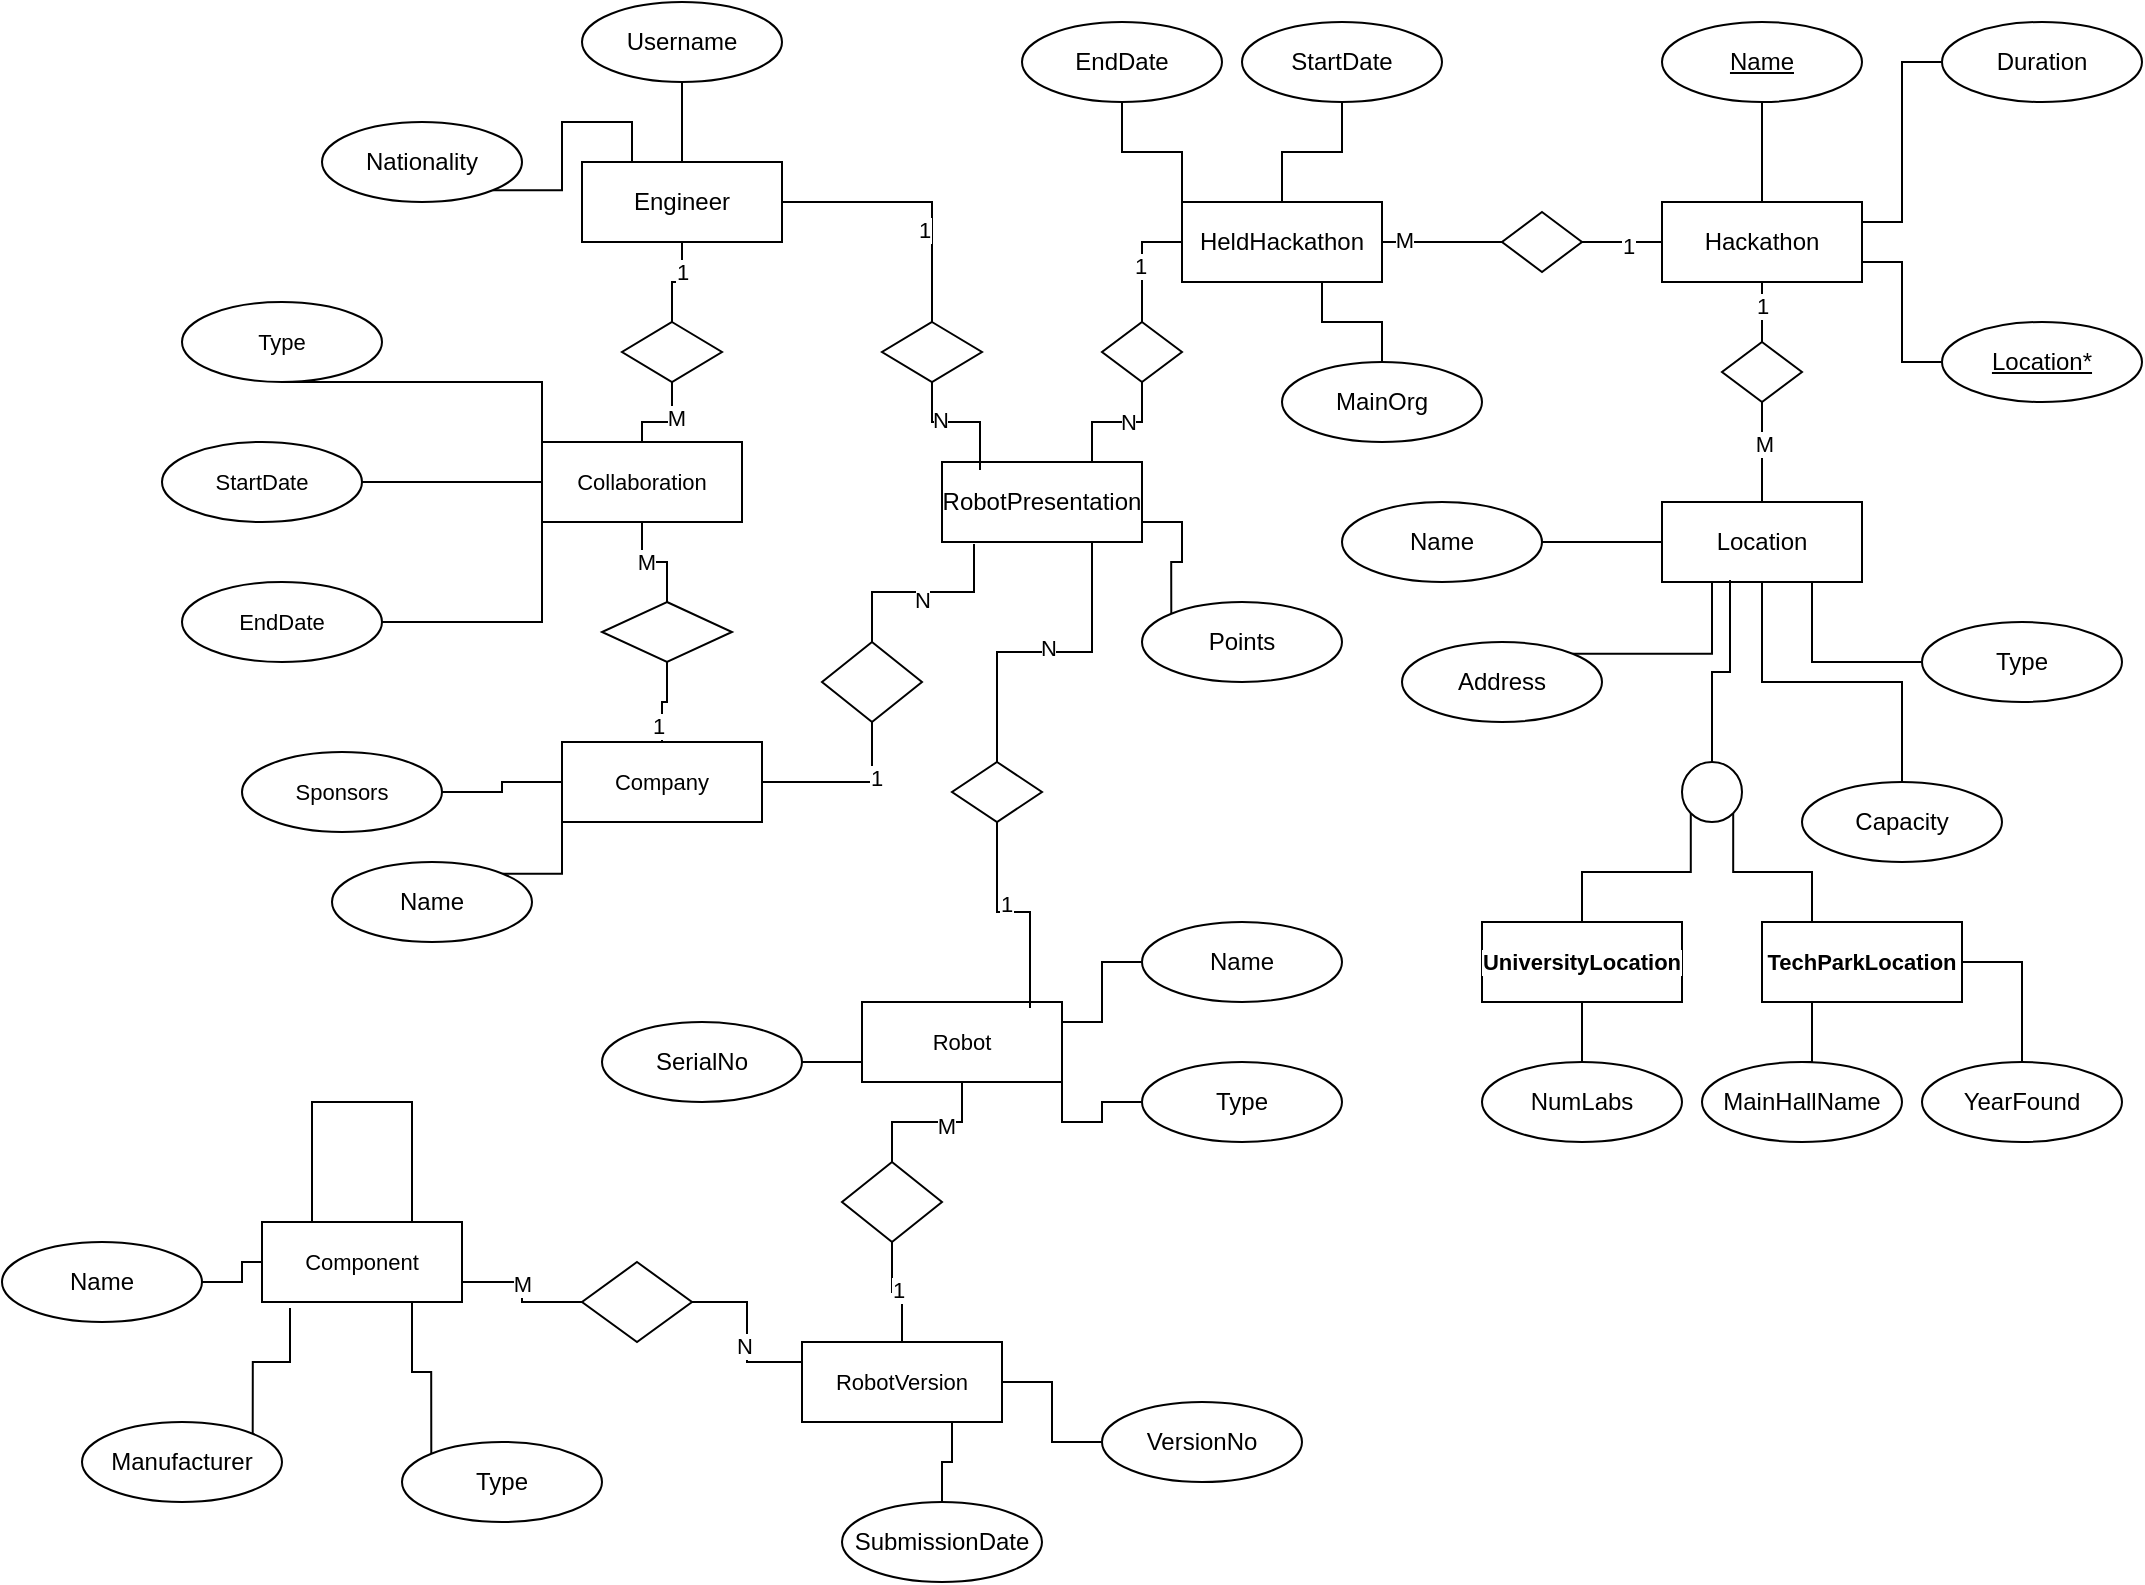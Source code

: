 <mxfile version="28.2.8">
  <diagram name="Page-1" id="2KPIYDntzleWEmQrs96q">
    <mxGraphModel dx="1390" dy="290" grid="1" gridSize="10" guides="1" tooltips="1" connect="1" arrows="1" fold="1" page="1" pageScale="1" pageWidth="827" pageHeight="1169" math="0" shadow="0">
      <root>
        <mxCell id="0" />
        <mxCell id="1" parent="0" />
        <mxCell id="EYo5hlnrkkz8JyaRNVUc-1" value="Hackathon" style="whiteSpace=wrap;html=1;align=center;" vertex="1" parent="1">
          <mxGeometry x="360" y="400" width="100" height="40" as="geometry" />
        </mxCell>
        <mxCell id="EYo5hlnrkkz8JyaRNVUc-2" value="&lt;u&gt;Name&lt;/u&gt;" style="ellipse;whiteSpace=wrap;html=1;align=center;" vertex="1" parent="1">
          <mxGeometry x="360" y="310" width="100" height="40" as="geometry" />
        </mxCell>
        <mxCell id="EYo5hlnrkkz8JyaRNVUc-3" style="edgeStyle=orthogonalEdgeStyle;rounded=0;orthogonalLoop=1;jettySize=auto;html=1;entryX=0.5;entryY=0;entryDx=0;entryDy=0;endArrow=none;endFill=0;" edge="1" parent="1" source="EYo5hlnrkkz8JyaRNVUc-2" target="EYo5hlnrkkz8JyaRNVUc-1">
          <mxGeometry relative="1" as="geometry" />
        </mxCell>
        <mxCell id="EYo5hlnrkkz8JyaRNVUc-5" style="edgeStyle=orthogonalEdgeStyle;rounded=0;orthogonalLoop=1;jettySize=auto;html=1;entryX=1;entryY=0.25;entryDx=0;entryDy=0;endArrow=none;endFill=0;" edge="1" parent="1" source="EYo5hlnrkkz8JyaRNVUc-4" target="EYo5hlnrkkz8JyaRNVUc-1">
          <mxGeometry relative="1" as="geometry" />
        </mxCell>
        <mxCell id="EYo5hlnrkkz8JyaRNVUc-4" value="Duration" style="ellipse;whiteSpace=wrap;html=1;align=center;" vertex="1" parent="1">
          <mxGeometry x="500" y="310" width="100" height="40" as="geometry" />
        </mxCell>
        <mxCell id="EYo5hlnrkkz8JyaRNVUc-7" style="edgeStyle=orthogonalEdgeStyle;rounded=0;orthogonalLoop=1;jettySize=auto;html=1;entryX=1;entryY=0.75;entryDx=0;entryDy=0;endArrow=none;endFill=0;" edge="1" parent="1" source="EYo5hlnrkkz8JyaRNVUc-6" target="EYo5hlnrkkz8JyaRNVUc-1">
          <mxGeometry relative="1" as="geometry" />
        </mxCell>
        <mxCell id="EYo5hlnrkkz8JyaRNVUc-6" value="&lt;u&gt;Location*&lt;/u&gt;" style="ellipse;whiteSpace=wrap;html=1;align=center;" vertex="1" parent="1">
          <mxGeometry x="500" y="460" width="100" height="40" as="geometry" />
        </mxCell>
        <mxCell id="EYo5hlnrkkz8JyaRNVUc-8" value="Location" style="whiteSpace=wrap;html=1;align=center;" vertex="1" parent="1">
          <mxGeometry x="360" y="550" width="100" height="40" as="geometry" />
        </mxCell>
        <mxCell id="EYo5hlnrkkz8JyaRNVUc-10" style="edgeStyle=orthogonalEdgeStyle;rounded=0;orthogonalLoop=1;jettySize=auto;html=1;exitX=1;exitY=0.5;exitDx=0;exitDy=0;entryX=0;entryY=0.5;entryDx=0;entryDy=0;endArrow=none;endFill=0;" edge="1" parent="1" source="EYo5hlnrkkz8JyaRNVUc-9" target="EYo5hlnrkkz8JyaRNVUc-8">
          <mxGeometry relative="1" as="geometry" />
        </mxCell>
        <mxCell id="EYo5hlnrkkz8JyaRNVUc-9" value="Name" style="ellipse;whiteSpace=wrap;html=1;align=center;" vertex="1" parent="1">
          <mxGeometry x="200" y="550" width="100" height="40" as="geometry" />
        </mxCell>
        <mxCell id="EYo5hlnrkkz8JyaRNVUc-12" style="edgeStyle=orthogonalEdgeStyle;shape=connector;rounded=0;orthogonalLoop=1;jettySize=auto;html=1;exitX=1;exitY=0;exitDx=0;exitDy=0;entryX=0.25;entryY=1;entryDx=0;entryDy=0;strokeColor=default;align=center;verticalAlign=middle;fontFamily=Helvetica;fontSize=11;fontColor=default;labelBackgroundColor=default;endArrow=none;endFill=0;" edge="1" parent="1" source="EYo5hlnrkkz8JyaRNVUc-11" target="EYo5hlnrkkz8JyaRNVUc-8">
          <mxGeometry relative="1" as="geometry" />
        </mxCell>
        <mxCell id="EYo5hlnrkkz8JyaRNVUc-11" value="Address" style="ellipse;whiteSpace=wrap;html=1;align=center;" vertex="1" parent="1">
          <mxGeometry x="230" y="620" width="100" height="40" as="geometry" />
        </mxCell>
        <mxCell id="EYo5hlnrkkz8JyaRNVUc-14" style="edgeStyle=orthogonalEdgeStyle;shape=connector;rounded=0;orthogonalLoop=1;jettySize=auto;html=1;entryX=0.5;entryY=1;entryDx=0;entryDy=0;strokeColor=default;align=center;verticalAlign=middle;fontFamily=Helvetica;fontSize=11;fontColor=default;labelBackgroundColor=default;endArrow=none;endFill=0;" edge="1" parent="1" source="EYo5hlnrkkz8JyaRNVUc-13" target="EYo5hlnrkkz8JyaRNVUc-8">
          <mxGeometry relative="1" as="geometry" />
        </mxCell>
        <mxCell id="EYo5hlnrkkz8JyaRNVUc-13" value="Capacity" style="ellipse;whiteSpace=wrap;html=1;align=center;" vertex="1" parent="1">
          <mxGeometry x="430" y="690" width="100" height="40" as="geometry" />
        </mxCell>
        <mxCell id="EYo5hlnrkkz8JyaRNVUc-16" style="edgeStyle=orthogonalEdgeStyle;shape=connector;rounded=0;orthogonalLoop=1;jettySize=auto;html=1;entryX=0.75;entryY=1;entryDx=0;entryDy=0;strokeColor=default;align=center;verticalAlign=middle;fontFamily=Helvetica;fontSize=11;fontColor=default;labelBackgroundColor=default;endArrow=none;endFill=0;" edge="1" parent="1" source="EYo5hlnrkkz8JyaRNVUc-15" target="EYo5hlnrkkz8JyaRNVUc-8">
          <mxGeometry relative="1" as="geometry" />
        </mxCell>
        <mxCell id="EYo5hlnrkkz8JyaRNVUc-15" value="Type" style="ellipse;whiteSpace=wrap;html=1;align=center;" vertex="1" parent="1">
          <mxGeometry x="490" y="610" width="100" height="40" as="geometry" />
        </mxCell>
        <mxCell id="EYo5hlnrkkz8JyaRNVUc-18" value="" style="ellipse;whiteSpace=wrap;html=1;aspect=fixed;fontFamily=Helvetica;fontSize=11;fontColor=default;labelBackgroundColor=default;" vertex="1" parent="1">
          <mxGeometry x="370" y="680" width="30" height="30" as="geometry" />
        </mxCell>
        <mxCell id="EYo5hlnrkkz8JyaRNVUc-19" style="edgeStyle=orthogonalEdgeStyle;shape=connector;rounded=0;orthogonalLoop=1;jettySize=auto;html=1;strokeColor=default;align=center;verticalAlign=middle;fontFamily=Helvetica;fontSize=11;fontColor=default;labelBackgroundColor=default;endArrow=none;endFill=0;entryX=0.34;entryY=0.975;entryDx=0;entryDy=0;entryPerimeter=0;" edge="1" parent="1" source="EYo5hlnrkkz8JyaRNVUc-18" target="EYo5hlnrkkz8JyaRNVUc-8">
          <mxGeometry relative="1" as="geometry" />
        </mxCell>
        <mxCell id="EYo5hlnrkkz8JyaRNVUc-21" style="edgeStyle=orthogonalEdgeStyle;shape=connector;rounded=0;orthogonalLoop=1;jettySize=auto;html=1;entryX=0;entryY=1;entryDx=0;entryDy=0;strokeColor=default;align=center;verticalAlign=middle;fontFamily=Helvetica;fontSize=11;fontColor=default;labelBackgroundColor=default;endArrow=none;endFill=0;" edge="1" parent="1" source="EYo5hlnrkkz8JyaRNVUc-20" target="EYo5hlnrkkz8JyaRNVUc-18">
          <mxGeometry relative="1" as="geometry" />
        </mxCell>
        <mxCell id="EYo5hlnrkkz8JyaRNVUc-20" value="&lt;strong data-end=&quot;654&quot; data-start=&quot;632&quot;&gt;UniversityLocation&lt;/strong&gt;" style="whiteSpace=wrap;html=1;align=center;fontFamily=Helvetica;fontSize=11;fontColor=default;labelBackgroundColor=default;" vertex="1" parent="1">
          <mxGeometry x="270" y="760" width="100" height="40" as="geometry" />
        </mxCell>
        <mxCell id="EYo5hlnrkkz8JyaRNVUc-23" style="edgeStyle=orthogonalEdgeStyle;shape=connector;rounded=0;orthogonalLoop=1;jettySize=auto;html=1;entryX=0.5;entryY=1;entryDx=0;entryDy=0;strokeColor=default;align=center;verticalAlign=middle;fontFamily=Helvetica;fontSize=11;fontColor=default;labelBackgroundColor=default;endArrow=none;endFill=0;" edge="1" parent="1" source="EYo5hlnrkkz8JyaRNVUc-22" target="EYo5hlnrkkz8JyaRNVUc-20">
          <mxGeometry relative="1" as="geometry" />
        </mxCell>
        <mxCell id="EYo5hlnrkkz8JyaRNVUc-22" value="NumLabs" style="ellipse;whiteSpace=wrap;html=1;align=center;" vertex="1" parent="1">
          <mxGeometry x="270" y="830" width="100" height="40" as="geometry" />
        </mxCell>
        <mxCell id="EYo5hlnrkkz8JyaRNVUc-25" style="edgeStyle=orthogonalEdgeStyle;shape=connector;rounded=0;orthogonalLoop=1;jettySize=auto;html=1;exitX=0.25;exitY=0;exitDx=0;exitDy=0;entryX=1;entryY=1;entryDx=0;entryDy=0;strokeColor=default;align=center;verticalAlign=middle;fontFamily=Helvetica;fontSize=11;fontColor=default;labelBackgroundColor=default;endArrow=none;endFill=0;" edge="1" parent="1" source="EYo5hlnrkkz8JyaRNVUc-24" target="EYo5hlnrkkz8JyaRNVUc-18">
          <mxGeometry relative="1" as="geometry" />
        </mxCell>
        <mxCell id="EYo5hlnrkkz8JyaRNVUc-24" value="&lt;strong data-end=&quot;691&quot; data-start=&quot;671&quot;&gt;TechParkLocation&lt;/strong&gt;" style="whiteSpace=wrap;html=1;align=center;fontFamily=Helvetica;fontSize=11;fontColor=default;labelBackgroundColor=default;" vertex="1" parent="1">
          <mxGeometry x="410" y="760" width="100" height="40" as="geometry" />
        </mxCell>
        <mxCell id="EYo5hlnrkkz8JyaRNVUc-27" style="edgeStyle=orthogonalEdgeStyle;shape=connector;rounded=0;orthogonalLoop=1;jettySize=auto;html=1;entryX=1;entryY=0.5;entryDx=0;entryDy=0;strokeColor=default;align=center;verticalAlign=middle;fontFamily=Helvetica;fontSize=11;fontColor=default;labelBackgroundColor=default;endArrow=none;endFill=0;" edge="1" parent="1" source="EYo5hlnrkkz8JyaRNVUc-26" target="EYo5hlnrkkz8JyaRNVUc-24">
          <mxGeometry relative="1" as="geometry" />
        </mxCell>
        <mxCell id="EYo5hlnrkkz8JyaRNVUc-26" value="YearFound" style="ellipse;whiteSpace=wrap;html=1;align=center;" vertex="1" parent="1">
          <mxGeometry x="490" y="830" width="100" height="40" as="geometry" />
        </mxCell>
        <mxCell id="EYo5hlnrkkz8JyaRNVUc-29" style="edgeStyle=orthogonalEdgeStyle;shape=connector;rounded=0;orthogonalLoop=1;jettySize=auto;html=1;exitX=0.5;exitY=0;exitDx=0;exitDy=0;entryX=0.25;entryY=1;entryDx=0;entryDy=0;strokeColor=default;align=center;verticalAlign=middle;fontFamily=Helvetica;fontSize=11;fontColor=default;labelBackgroundColor=default;endArrow=none;endFill=0;" edge="1" parent="1" source="EYo5hlnrkkz8JyaRNVUc-28" target="EYo5hlnrkkz8JyaRNVUc-24">
          <mxGeometry relative="1" as="geometry" />
        </mxCell>
        <mxCell id="EYo5hlnrkkz8JyaRNVUc-28" value="MainHallName" style="ellipse;whiteSpace=wrap;html=1;align=center;" vertex="1" parent="1">
          <mxGeometry x="380" y="830" width="100" height="40" as="geometry" />
        </mxCell>
        <mxCell id="EYo5hlnrkkz8JyaRNVUc-30" value="HeldHackathon" style="whiteSpace=wrap;html=1;align=center;" vertex="1" parent="1">
          <mxGeometry x="120" y="400" width="100" height="40" as="geometry" />
        </mxCell>
        <mxCell id="EYo5hlnrkkz8JyaRNVUc-32" value="" style="edgeStyle=orthogonalEdgeStyle;shape=connector;rounded=0;orthogonalLoop=1;jettySize=auto;html=1;strokeColor=default;align=center;verticalAlign=middle;fontFamily=Helvetica;fontSize=11;fontColor=default;labelBackgroundColor=default;endArrow=none;endFill=0;" edge="1" parent="1" source="EYo5hlnrkkz8JyaRNVUc-31" target="EYo5hlnrkkz8JyaRNVUc-30">
          <mxGeometry relative="1" as="geometry" />
        </mxCell>
        <mxCell id="EYo5hlnrkkz8JyaRNVUc-31" value="StartDate&lt;span style=&quot;color: rgba(0, 0, 0, 0); font-family: monospace; font-size: 0px; text-align: start; text-wrap-mode: nowrap;&quot;&gt;%3CmxGraphModel%3E%3Croot%3E%3CmxCell%20id%3D%220%22%2F%3E%3CmxCell%20id%3D%221%22%20parent%3D%220%22%2F%3E%3CmxCell%20id%3D%222%22%20value%3D%22Name%22%20style%3D%22ellipse%3BwhiteSpace%3Dwrap%3Bhtml%3D1%3Balign%3Dcenter%3B%22%20vertex%3D%221%22%20parent%3D%221%22%3E%3CmxGeometry%20x%3D%22360%22%20y%3D%22310%22%20width%3D%22100%22%20height%3D%2240%22%20as%3D%22geometry%22%2F%3E%3C%2FmxCell%3E%3C%2Froot%3E%3C%2FmxGraphModel%3E&lt;/span&gt;" style="ellipse;whiteSpace=wrap;html=1;align=center;" vertex="1" parent="1">
          <mxGeometry x="150" y="310" width="100" height="40" as="geometry" />
        </mxCell>
        <mxCell id="EYo5hlnrkkz8JyaRNVUc-34" style="edgeStyle=orthogonalEdgeStyle;shape=connector;rounded=0;orthogonalLoop=1;jettySize=auto;html=1;entryX=0;entryY=0;entryDx=0;entryDy=0;strokeColor=default;align=center;verticalAlign=middle;fontFamily=Helvetica;fontSize=11;fontColor=default;labelBackgroundColor=default;endArrow=none;endFill=0;" edge="1" parent="1" source="EYo5hlnrkkz8JyaRNVUc-33" target="EYo5hlnrkkz8JyaRNVUc-30">
          <mxGeometry relative="1" as="geometry" />
        </mxCell>
        <mxCell id="EYo5hlnrkkz8JyaRNVUc-33" value="EndDate&lt;span style=&quot;color: rgba(0, 0, 0, 0); font-family: monospace; font-size: 0px; text-align: start; text-wrap-mode: nowrap;&quot;&gt;%3CmxGraphModel%3E%3Croot%3E%3CmxCell%20id%3D%220%22%2F%3E%3CmxCell%20id%3D%221%22%20parent%3D%220%22%2F%3E%3CmxCell%20id%3D%222%22%20value%3D%22Name%22%20style%3D%22ellipse%3BwhiteSpace%3Dwrap%3Bhtml%3D1%3Balign%3Dcenter%3B%22%20vertex%3D%221%22%20parent%3D%221%22%3E%3CmxGeometry%20x%3D%22360%22%20y%3D%22310%22%20width%3D%22100%22%20height%3D%2240%22%20as%3D%22geometry%22%2F%3E%3C%2FmxCell%3E%3C%2Froot%3E%3C%2FmxGraphModel%3E&lt;/span&gt;" style="ellipse;whiteSpace=wrap;html=1;align=center;" vertex="1" parent="1">
          <mxGeometry x="40" y="310" width="100" height="40" as="geometry" />
        </mxCell>
        <mxCell id="EYo5hlnrkkz8JyaRNVUc-108" style="edgeStyle=orthogonalEdgeStyle;shape=connector;rounded=0;orthogonalLoop=1;jettySize=auto;html=1;entryX=0.5;entryY=1;entryDx=0;entryDy=0;strokeColor=default;align=center;verticalAlign=middle;fontFamily=Helvetica;fontSize=11;fontColor=default;labelBackgroundColor=default;endArrow=none;endFill=0;" edge="1" parent="1" source="EYo5hlnrkkz8JyaRNVUc-35" target="EYo5hlnrkkz8JyaRNVUc-30">
          <mxGeometry relative="1" as="geometry">
            <Array as="points">
              <mxPoint x="220" y="460" />
              <mxPoint x="190" y="460" />
              <mxPoint x="190" y="440" />
            </Array>
          </mxGeometry>
        </mxCell>
        <mxCell id="EYo5hlnrkkz8JyaRNVUc-35" value="MainOrg" style="ellipse;whiteSpace=wrap;html=1;align=center;" vertex="1" parent="1">
          <mxGeometry x="170" y="480" width="100" height="40" as="geometry" />
        </mxCell>
        <mxCell id="EYo5hlnrkkz8JyaRNVUc-39" value="" style="edgeStyle=orthogonalEdgeStyle;shape=connector;rounded=0;orthogonalLoop=1;jettySize=auto;html=1;strokeColor=default;align=center;verticalAlign=middle;fontFamily=Helvetica;fontSize=11;fontColor=default;labelBackgroundColor=default;endArrow=none;endFill=0;" edge="1" parent="1" source="EYo5hlnrkkz8JyaRNVUc-38" target="EYo5hlnrkkz8JyaRNVUc-30">
          <mxGeometry relative="1" as="geometry" />
        </mxCell>
        <mxCell id="EYo5hlnrkkz8JyaRNVUc-44" value="M" style="edgeLabel;html=1;align=center;verticalAlign=middle;resizable=0;points=[];fontFamily=Helvetica;fontSize=11;fontColor=default;labelBackgroundColor=default;" vertex="1" connectable="0" parent="EYo5hlnrkkz8JyaRNVUc-39">
          <mxGeometry x="0.627" y="-1" relative="1" as="geometry">
            <mxPoint as="offset" />
          </mxGeometry>
        </mxCell>
        <mxCell id="EYo5hlnrkkz8JyaRNVUc-40" style="edgeStyle=orthogonalEdgeStyle;shape=connector;rounded=0;orthogonalLoop=1;jettySize=auto;html=1;exitX=1;exitY=0.5;exitDx=0;exitDy=0;entryX=0;entryY=0.5;entryDx=0;entryDy=0;strokeColor=default;align=center;verticalAlign=middle;fontFamily=Helvetica;fontSize=11;fontColor=default;labelBackgroundColor=default;endArrow=none;endFill=0;" edge="1" parent="1" source="EYo5hlnrkkz8JyaRNVUc-38" target="EYo5hlnrkkz8JyaRNVUc-1">
          <mxGeometry relative="1" as="geometry" />
        </mxCell>
        <mxCell id="EYo5hlnrkkz8JyaRNVUc-46" value="" style="edgeStyle=orthogonalEdgeStyle;shape=connector;rounded=0;orthogonalLoop=1;jettySize=auto;html=1;strokeColor=default;align=center;verticalAlign=middle;fontFamily=Helvetica;fontSize=11;fontColor=default;labelBackgroundColor=default;endArrow=none;endFill=0;" edge="1" parent="1" source="EYo5hlnrkkz8JyaRNVUc-38" target="EYo5hlnrkkz8JyaRNVUc-1">
          <mxGeometry relative="1" as="geometry" />
        </mxCell>
        <mxCell id="EYo5hlnrkkz8JyaRNVUc-48" value="1" style="edgeLabel;html=1;align=center;verticalAlign=middle;resizable=0;points=[];fontFamily=Helvetica;fontSize=11;fontColor=default;labelBackgroundColor=default;" vertex="1" connectable="0" parent="EYo5hlnrkkz8JyaRNVUc-46">
          <mxGeometry x="0.152" y="-2" relative="1" as="geometry">
            <mxPoint as="offset" />
          </mxGeometry>
        </mxCell>
        <mxCell id="EYo5hlnrkkz8JyaRNVUc-38" value="" style="shape=rhombus;perimeter=rhombusPerimeter;whiteSpace=wrap;html=1;align=center;fontFamily=Helvetica;fontSize=11;fontColor=default;labelBackgroundColor=default;" vertex="1" parent="1">
          <mxGeometry x="280" y="405" width="40" height="30" as="geometry" />
        </mxCell>
        <mxCell id="EYo5hlnrkkz8JyaRNVUc-50" value="" style="edgeStyle=orthogonalEdgeStyle;shape=connector;rounded=0;orthogonalLoop=1;jettySize=auto;html=1;strokeColor=default;align=center;verticalAlign=middle;fontFamily=Helvetica;fontSize=11;fontColor=default;labelBackgroundColor=default;endArrow=none;endFill=0;" edge="1" parent="1" source="EYo5hlnrkkz8JyaRNVUc-49" target="EYo5hlnrkkz8JyaRNVUc-8">
          <mxGeometry relative="1" as="geometry" />
        </mxCell>
        <mxCell id="EYo5hlnrkkz8JyaRNVUc-53" value="M" style="edgeLabel;html=1;align=center;verticalAlign=middle;resizable=0;points=[];fontFamily=Helvetica;fontSize=11;fontColor=default;labelBackgroundColor=default;" vertex="1" connectable="0" parent="EYo5hlnrkkz8JyaRNVUc-50">
          <mxGeometry x="-0.185" y="1" relative="1" as="geometry">
            <mxPoint as="offset" />
          </mxGeometry>
        </mxCell>
        <mxCell id="EYo5hlnrkkz8JyaRNVUc-51" value="" style="edgeStyle=orthogonalEdgeStyle;shape=connector;rounded=0;orthogonalLoop=1;jettySize=auto;html=1;strokeColor=default;align=center;verticalAlign=middle;fontFamily=Helvetica;fontSize=11;fontColor=default;labelBackgroundColor=default;endArrow=none;endFill=0;" edge="1" parent="1" source="EYo5hlnrkkz8JyaRNVUc-49" target="EYo5hlnrkkz8JyaRNVUc-1">
          <mxGeometry relative="1" as="geometry" />
        </mxCell>
        <mxCell id="EYo5hlnrkkz8JyaRNVUc-52" value="1" style="edgeLabel;html=1;align=center;verticalAlign=middle;resizable=0;points=[];fontFamily=Helvetica;fontSize=11;fontColor=default;labelBackgroundColor=default;" vertex="1" connectable="0" parent="EYo5hlnrkkz8JyaRNVUc-51">
          <mxGeometry x="-0.276" relative="1" as="geometry">
            <mxPoint as="offset" />
          </mxGeometry>
        </mxCell>
        <mxCell id="EYo5hlnrkkz8JyaRNVUc-49" value="" style="shape=rhombus;perimeter=rhombusPerimeter;whiteSpace=wrap;html=1;align=center;fontFamily=Helvetica;fontSize=11;fontColor=default;labelBackgroundColor=default;" vertex="1" parent="1">
          <mxGeometry x="390" y="470" width="40" height="30" as="geometry" />
        </mxCell>
        <mxCell id="EYo5hlnrkkz8JyaRNVUc-68" value="" style="edgeStyle=orthogonalEdgeStyle;shape=connector;rounded=0;orthogonalLoop=1;jettySize=auto;html=1;strokeColor=default;align=center;verticalAlign=middle;fontFamily=Helvetica;fontSize=11;fontColor=default;labelBackgroundColor=default;endArrow=none;endFill=0;" edge="1" parent="1" source="EYo5hlnrkkz8JyaRNVUc-54" target="EYo5hlnrkkz8JyaRNVUc-67">
          <mxGeometry relative="1" as="geometry" />
        </mxCell>
        <mxCell id="EYo5hlnrkkz8JyaRNVUc-70" value="1" style="edgeLabel;html=1;align=center;verticalAlign=middle;resizable=0;points=[];fontFamily=Helvetica;fontSize=11;fontColor=default;labelBackgroundColor=default;" vertex="1" connectable="0" parent="EYo5hlnrkkz8JyaRNVUc-68">
          <mxGeometry x="-0.36" relative="1" as="geometry">
            <mxPoint as="offset" />
          </mxGeometry>
        </mxCell>
        <mxCell id="EYo5hlnrkkz8JyaRNVUc-54" value="Engineer" style="whiteSpace=wrap;html=1;align=center;" vertex="1" parent="1">
          <mxGeometry x="-180" y="380" width="100" height="40" as="geometry" />
        </mxCell>
        <mxCell id="EYo5hlnrkkz8JyaRNVUc-55" value="Collaboration" style="whiteSpace=wrap;html=1;align=center;fontFamily=Helvetica;fontSize=11;fontColor=default;labelBackgroundColor=default;" vertex="1" parent="1">
          <mxGeometry x="-200" y="520" width="100" height="40" as="geometry" />
        </mxCell>
        <mxCell id="EYo5hlnrkkz8JyaRNVUc-56" value="Company" style="whiteSpace=wrap;html=1;align=center;fontFamily=Helvetica;fontSize=11;fontColor=default;labelBackgroundColor=default;" vertex="1" parent="1">
          <mxGeometry x="-190" y="670" width="100" height="40" as="geometry" />
        </mxCell>
        <mxCell id="EYo5hlnrkkz8JyaRNVUc-58" value="" style="edgeStyle=orthogonalEdgeStyle;shape=connector;rounded=0;orthogonalLoop=1;jettySize=auto;html=1;strokeColor=default;align=center;verticalAlign=middle;fontFamily=Helvetica;fontSize=11;fontColor=default;labelBackgroundColor=default;endArrow=none;endFill=0;" edge="1" parent="1" source="EYo5hlnrkkz8JyaRNVUc-57" target="EYo5hlnrkkz8JyaRNVUc-54">
          <mxGeometry relative="1" as="geometry" />
        </mxCell>
        <mxCell id="EYo5hlnrkkz8JyaRNVUc-57" value="Username" style="ellipse;whiteSpace=wrap;html=1;align=center;" vertex="1" parent="1">
          <mxGeometry x="-180" y="300" width="100" height="40" as="geometry" />
        </mxCell>
        <mxCell id="EYo5hlnrkkz8JyaRNVUc-61" style="edgeStyle=orthogonalEdgeStyle;shape=connector;rounded=0;orthogonalLoop=1;jettySize=auto;html=1;exitX=1;exitY=1;exitDx=0;exitDy=0;entryX=0.25;entryY=0;entryDx=0;entryDy=0;strokeColor=default;align=center;verticalAlign=middle;fontFamily=Helvetica;fontSize=11;fontColor=default;labelBackgroundColor=default;endArrow=none;endFill=0;" edge="1" parent="1" source="EYo5hlnrkkz8JyaRNVUc-59" target="EYo5hlnrkkz8JyaRNVUc-54">
          <mxGeometry relative="1" as="geometry" />
        </mxCell>
        <mxCell id="EYo5hlnrkkz8JyaRNVUc-59" value="Nationality&lt;span style=&quot;color: rgba(0, 0, 0, 0); font-family: monospace; font-size: 0px; text-align: start; text-wrap-mode: nowrap;&quot;&gt;%3CmxGraphModel%3E%3Croot%3E%3CmxCell%20id%3D%220%22%2F%3E%3CmxCell%20id%3D%221%22%20parent%3D%220%22%2F%3E%3CmxCell%20id%3D%222%22%20value%3D%22Name%22%20style%3D%22ellipse%3BwhiteSpace%3Dwrap%3Bhtml%3D1%3Balign%3Dcenter%3B%22%20vertex%3D%221%22%20parent%3D%221%22%3E%3CmxGeometry%20x%3D%22360%22%20y%3D%22310%22%20width%3D%22100%22%20height%3D%2240%22%20as%3D%22geometry%22%2F%3E%3C%2FmxCell%3E%3C%2Froot%3E%3C%2FmxGraphModel%3E&lt;/span&gt;" style="ellipse;whiteSpace=wrap;html=1;align=center;" vertex="1" parent="1">
          <mxGeometry x="-310" y="360" width="100" height="40" as="geometry" />
        </mxCell>
        <mxCell id="EYo5hlnrkkz8JyaRNVUc-69" value="" style="edgeStyle=orthogonalEdgeStyle;shape=connector;rounded=0;orthogonalLoop=1;jettySize=auto;html=1;strokeColor=default;align=center;verticalAlign=middle;fontFamily=Helvetica;fontSize=11;fontColor=default;labelBackgroundColor=default;endArrow=none;endFill=0;" edge="1" parent="1" source="EYo5hlnrkkz8JyaRNVUc-67" target="EYo5hlnrkkz8JyaRNVUc-55">
          <mxGeometry relative="1" as="geometry" />
        </mxCell>
        <mxCell id="EYo5hlnrkkz8JyaRNVUc-71" value="M" style="edgeLabel;html=1;align=center;verticalAlign=middle;resizable=0;points=[];fontFamily=Helvetica;fontSize=11;fontColor=default;labelBackgroundColor=default;" vertex="1" connectable="0" parent="EYo5hlnrkkz8JyaRNVUc-69">
          <mxGeometry x="-0.2" y="2" relative="1" as="geometry">
            <mxPoint as="offset" />
          </mxGeometry>
        </mxCell>
        <mxCell id="EYo5hlnrkkz8JyaRNVUc-67" value="" style="shape=rhombus;perimeter=rhombusPerimeter;whiteSpace=wrap;html=1;align=center;fontFamily=Helvetica;fontSize=11;fontColor=default;labelBackgroundColor=default;" vertex="1" parent="1">
          <mxGeometry x="-160" y="460" width="50" height="30" as="geometry" />
        </mxCell>
        <mxCell id="EYo5hlnrkkz8JyaRNVUc-74" value="" style="edgeStyle=orthogonalEdgeStyle;shape=connector;rounded=0;orthogonalLoop=1;jettySize=auto;html=1;strokeColor=default;align=center;verticalAlign=middle;fontFamily=Helvetica;fontSize=11;fontColor=default;labelBackgroundColor=default;endArrow=none;endFill=0;" edge="1" parent="1" source="EYo5hlnrkkz8JyaRNVUc-72" target="EYo5hlnrkkz8JyaRNVUc-56">
          <mxGeometry relative="1" as="geometry" />
        </mxCell>
        <mxCell id="EYo5hlnrkkz8JyaRNVUc-76" value="1" style="edgeLabel;html=1;align=center;verticalAlign=middle;resizable=0;points=[];fontFamily=Helvetica;fontSize=11;fontColor=default;labelBackgroundColor=default;" vertex="1" connectable="0" parent="EYo5hlnrkkz8JyaRNVUc-74">
          <mxGeometry x="0.633" y="-2" relative="1" as="geometry">
            <mxPoint as="offset" />
          </mxGeometry>
        </mxCell>
        <mxCell id="EYo5hlnrkkz8JyaRNVUc-77" style="edgeStyle=orthogonalEdgeStyle;shape=connector;rounded=0;orthogonalLoop=1;jettySize=auto;html=1;exitX=0.5;exitY=0;exitDx=0;exitDy=0;entryX=0.5;entryY=1;entryDx=0;entryDy=0;strokeColor=default;align=center;verticalAlign=middle;fontFamily=Helvetica;fontSize=11;fontColor=default;labelBackgroundColor=default;endArrow=none;endFill=0;" edge="1" parent="1" source="EYo5hlnrkkz8JyaRNVUc-72" target="EYo5hlnrkkz8JyaRNVUc-55">
          <mxGeometry relative="1" as="geometry" />
        </mxCell>
        <mxCell id="EYo5hlnrkkz8JyaRNVUc-78" value="M" style="edgeLabel;html=1;align=center;verticalAlign=middle;resizable=0;points=[];fontFamily=Helvetica;fontSize=11;fontColor=default;labelBackgroundColor=default;" vertex="1" connectable="0" parent="EYo5hlnrkkz8JyaRNVUc-77">
          <mxGeometry x="0.25" y="-2" relative="1" as="geometry">
            <mxPoint as="offset" />
          </mxGeometry>
        </mxCell>
        <mxCell id="EYo5hlnrkkz8JyaRNVUc-72" value="" style="shape=rhombus;perimeter=rhombusPerimeter;whiteSpace=wrap;html=1;align=center;fontFamily=Helvetica;fontSize=11;fontColor=default;labelBackgroundColor=default;" vertex="1" parent="1">
          <mxGeometry x="-170" y="600" width="65" height="30" as="geometry" />
        </mxCell>
        <mxCell id="EYo5hlnrkkz8JyaRNVUc-123" style="edgeStyle=orthogonalEdgeStyle;shape=connector;rounded=0;orthogonalLoop=1;jettySize=auto;html=1;exitX=1;exitY=0;exitDx=0;exitDy=0;entryX=0;entryY=1;entryDx=0;entryDy=0;strokeColor=default;align=center;verticalAlign=middle;fontFamily=Helvetica;fontSize=11;fontColor=default;labelBackgroundColor=default;endArrow=none;endFill=0;" edge="1" parent="1" source="EYo5hlnrkkz8JyaRNVUc-79" target="EYo5hlnrkkz8JyaRNVUc-56">
          <mxGeometry relative="1" as="geometry" />
        </mxCell>
        <mxCell id="EYo5hlnrkkz8JyaRNVUc-79" value="Name" style="ellipse;whiteSpace=wrap;html=1;align=center;" vertex="1" parent="1">
          <mxGeometry x="-305" y="730" width="100" height="40" as="geometry" />
        </mxCell>
        <mxCell id="EYo5hlnrkkz8JyaRNVUc-82" style="edgeStyle=orthogonalEdgeStyle;shape=connector;rounded=0;orthogonalLoop=1;jettySize=auto;html=1;entryX=0;entryY=0.5;entryDx=0;entryDy=0;strokeColor=default;align=center;verticalAlign=middle;fontFamily=Helvetica;fontSize=11;fontColor=default;labelBackgroundColor=default;endArrow=none;endFill=0;" edge="1" parent="1" source="EYo5hlnrkkz8JyaRNVUc-81" target="EYo5hlnrkkz8JyaRNVUc-56">
          <mxGeometry relative="1" as="geometry" />
        </mxCell>
        <mxCell id="EYo5hlnrkkz8JyaRNVUc-81" value="Sponsors" style="ellipse;whiteSpace=wrap;html=1;align=center;fontFamily=Helvetica;fontSize=11;fontColor=default;labelBackgroundColor=default;" vertex="1" parent="1">
          <mxGeometry x="-350" y="675" width="100" height="40" as="geometry" />
        </mxCell>
        <mxCell id="EYo5hlnrkkz8JyaRNVUc-87" style="edgeStyle=orthogonalEdgeStyle;shape=connector;rounded=0;orthogonalLoop=1;jettySize=auto;html=1;entryX=0;entryY=0;entryDx=0;entryDy=0;strokeColor=default;align=center;verticalAlign=middle;fontFamily=Helvetica;fontSize=11;fontColor=default;labelBackgroundColor=default;endArrow=none;endFill=0;" edge="1" parent="1" source="EYo5hlnrkkz8JyaRNVUc-83" target="EYo5hlnrkkz8JyaRNVUc-55">
          <mxGeometry relative="1" as="geometry">
            <Array as="points">
              <mxPoint x="-200" y="490" />
            </Array>
          </mxGeometry>
        </mxCell>
        <mxCell id="EYo5hlnrkkz8JyaRNVUc-83" value="Type" style="ellipse;whiteSpace=wrap;html=1;align=center;fontFamily=Helvetica;fontSize=11;fontColor=default;labelBackgroundColor=default;" vertex="1" parent="1">
          <mxGeometry x="-380" y="450" width="100" height="40" as="geometry" />
        </mxCell>
        <mxCell id="EYo5hlnrkkz8JyaRNVUc-86" style="edgeStyle=orthogonalEdgeStyle;shape=connector;rounded=0;orthogonalLoop=1;jettySize=auto;html=1;entryX=0;entryY=0.5;entryDx=0;entryDy=0;strokeColor=default;align=center;verticalAlign=middle;fontFamily=Helvetica;fontSize=11;fontColor=default;labelBackgroundColor=default;endArrow=none;endFill=0;" edge="1" parent="1" source="EYo5hlnrkkz8JyaRNVUc-84" target="EYo5hlnrkkz8JyaRNVUc-55">
          <mxGeometry relative="1" as="geometry" />
        </mxCell>
        <mxCell id="EYo5hlnrkkz8JyaRNVUc-84" value="StartDate" style="ellipse;whiteSpace=wrap;html=1;align=center;fontFamily=Helvetica;fontSize=11;fontColor=default;labelBackgroundColor=default;" vertex="1" parent="1">
          <mxGeometry x="-390" y="520" width="100" height="40" as="geometry" />
        </mxCell>
        <mxCell id="EYo5hlnrkkz8JyaRNVUc-88" style="edgeStyle=orthogonalEdgeStyle;shape=connector;rounded=0;orthogonalLoop=1;jettySize=auto;html=1;strokeColor=default;align=center;verticalAlign=middle;fontFamily=Helvetica;fontSize=11;fontColor=default;labelBackgroundColor=default;endArrow=none;endFill=0;entryX=0;entryY=1;entryDx=0;entryDy=0;" edge="1" parent="1" source="EYo5hlnrkkz8JyaRNVUc-85" target="EYo5hlnrkkz8JyaRNVUc-55">
          <mxGeometry relative="1" as="geometry">
            <mxPoint x="-210" y="560" as="targetPoint" />
          </mxGeometry>
        </mxCell>
        <mxCell id="EYo5hlnrkkz8JyaRNVUc-85" value="EndDate" style="ellipse;whiteSpace=wrap;html=1;align=center;fontFamily=Helvetica;fontSize=11;fontColor=default;labelBackgroundColor=default;" vertex="1" parent="1">
          <mxGeometry x="-380" y="590" width="100" height="40" as="geometry" />
        </mxCell>
        <mxCell id="EYo5hlnrkkz8JyaRNVUc-89" value="Robot" style="whiteSpace=wrap;html=1;align=center;fontFamily=Helvetica;fontSize=11;fontColor=default;labelBackgroundColor=default;" vertex="1" parent="1">
          <mxGeometry x="-40" y="800" width="100" height="40" as="geometry" />
        </mxCell>
        <mxCell id="EYo5hlnrkkz8JyaRNVUc-90" value="RobotVersion" style="whiteSpace=wrap;html=1;align=center;fontFamily=Helvetica;fontSize=11;fontColor=default;labelBackgroundColor=default;" vertex="1" parent="1">
          <mxGeometry x="-70" y="970" width="100" height="40" as="geometry" />
        </mxCell>
        <mxCell id="EYo5hlnrkkz8JyaRNVUc-146" style="edgeStyle=orthogonalEdgeStyle;shape=connector;rounded=0;orthogonalLoop=1;jettySize=auto;html=1;exitX=0.25;exitY=0;exitDx=0;exitDy=0;strokeColor=default;align=center;verticalAlign=middle;fontFamily=Helvetica;fontSize=11;fontColor=default;labelBackgroundColor=default;endArrow=none;endFill=0;entryX=0.75;entryY=0;entryDx=0;entryDy=0;" edge="1" parent="1" source="EYo5hlnrkkz8JyaRNVUc-91" target="EYo5hlnrkkz8JyaRNVUc-91">
          <mxGeometry relative="1" as="geometry">
            <mxPoint x="-230" y="850" as="targetPoint" />
            <Array as="points">
              <mxPoint x="-315" y="850" />
              <mxPoint x="-265" y="850" />
            </Array>
          </mxGeometry>
        </mxCell>
        <mxCell id="EYo5hlnrkkz8JyaRNVUc-91" value="Component" style="whiteSpace=wrap;html=1;align=center;fontFamily=Helvetica;fontSize=11;fontColor=default;labelBackgroundColor=default;" vertex="1" parent="1">
          <mxGeometry x="-340" y="910" width="100" height="40" as="geometry" />
        </mxCell>
        <mxCell id="EYo5hlnrkkz8JyaRNVUc-93" style="edgeStyle=orthogonalEdgeStyle;shape=connector;rounded=0;orthogonalLoop=1;jettySize=auto;html=1;entryX=0;entryY=0.75;entryDx=0;entryDy=0;strokeColor=default;align=center;verticalAlign=middle;fontFamily=Helvetica;fontSize=11;fontColor=default;labelBackgroundColor=default;endArrow=none;endFill=0;" edge="1" parent="1" source="EYo5hlnrkkz8JyaRNVUc-92" target="EYo5hlnrkkz8JyaRNVUc-89">
          <mxGeometry relative="1" as="geometry" />
        </mxCell>
        <mxCell id="EYo5hlnrkkz8JyaRNVUc-92" value="SerialNo" style="ellipse;whiteSpace=wrap;html=1;align=center;" vertex="1" parent="1">
          <mxGeometry x="-170" y="810" width="100" height="40" as="geometry" />
        </mxCell>
        <mxCell id="EYo5hlnrkkz8JyaRNVUc-95" style="edgeStyle=orthogonalEdgeStyle;shape=connector;rounded=0;orthogonalLoop=1;jettySize=auto;html=1;entryX=1;entryY=0.25;entryDx=0;entryDy=0;strokeColor=default;align=center;verticalAlign=middle;fontFamily=Helvetica;fontSize=11;fontColor=default;labelBackgroundColor=default;endArrow=none;endFill=0;" edge="1" parent="1" source="EYo5hlnrkkz8JyaRNVUc-94" target="EYo5hlnrkkz8JyaRNVUc-89">
          <mxGeometry relative="1" as="geometry" />
        </mxCell>
        <mxCell id="EYo5hlnrkkz8JyaRNVUc-94" value="Name" style="ellipse;whiteSpace=wrap;html=1;align=center;" vertex="1" parent="1">
          <mxGeometry x="100" y="760" width="100" height="40" as="geometry" />
        </mxCell>
        <mxCell id="EYo5hlnrkkz8JyaRNVUc-97" style="edgeStyle=orthogonalEdgeStyle;shape=connector;rounded=0;orthogonalLoop=1;jettySize=auto;html=1;entryX=1;entryY=1;entryDx=0;entryDy=0;strokeColor=default;align=center;verticalAlign=middle;fontFamily=Helvetica;fontSize=11;fontColor=default;labelBackgroundColor=default;endArrow=none;endFill=0;" edge="1" parent="1" source="EYo5hlnrkkz8JyaRNVUc-96" target="EYo5hlnrkkz8JyaRNVUc-89">
          <mxGeometry relative="1" as="geometry" />
        </mxCell>
        <mxCell id="EYo5hlnrkkz8JyaRNVUc-96" value="Type" style="ellipse;whiteSpace=wrap;html=1;align=center;" vertex="1" parent="1">
          <mxGeometry x="100" y="830" width="100" height="40" as="geometry" />
        </mxCell>
        <mxCell id="EYo5hlnrkkz8JyaRNVUc-99" style="edgeStyle=orthogonalEdgeStyle;shape=connector;rounded=0;orthogonalLoop=1;jettySize=auto;html=1;entryX=0.5;entryY=1;entryDx=0;entryDy=0;strokeColor=default;align=center;verticalAlign=middle;fontFamily=Helvetica;fontSize=11;fontColor=default;labelBackgroundColor=default;endArrow=none;endFill=0;" edge="1" parent="1" source="EYo5hlnrkkz8JyaRNVUc-98" target="EYo5hlnrkkz8JyaRNVUc-89">
          <mxGeometry relative="1" as="geometry" />
        </mxCell>
        <mxCell id="EYo5hlnrkkz8JyaRNVUc-101" value="M" style="edgeLabel;html=1;align=center;verticalAlign=middle;resizable=0;points=[];fontFamily=Helvetica;fontSize=11;fontColor=default;labelBackgroundColor=default;" vertex="1" connectable="0" parent="EYo5hlnrkkz8JyaRNVUc-99">
          <mxGeometry x="0.25" y="-2" relative="1" as="geometry">
            <mxPoint as="offset" />
          </mxGeometry>
        </mxCell>
        <mxCell id="EYo5hlnrkkz8JyaRNVUc-100" style="edgeStyle=orthogonalEdgeStyle;shape=connector;rounded=0;orthogonalLoop=1;jettySize=auto;html=1;entryX=0.5;entryY=0;entryDx=0;entryDy=0;strokeColor=default;align=center;verticalAlign=middle;fontFamily=Helvetica;fontSize=11;fontColor=default;labelBackgroundColor=default;endArrow=none;endFill=0;" edge="1" parent="1" source="EYo5hlnrkkz8JyaRNVUc-98" target="EYo5hlnrkkz8JyaRNVUc-90">
          <mxGeometry relative="1" as="geometry" />
        </mxCell>
        <mxCell id="EYo5hlnrkkz8JyaRNVUc-102" value="1" style="edgeLabel;html=1;align=center;verticalAlign=middle;resizable=0;points=[];fontFamily=Helvetica;fontSize=11;fontColor=default;labelBackgroundColor=default;" vertex="1" connectable="0" parent="EYo5hlnrkkz8JyaRNVUc-100">
          <mxGeometry y="1" relative="1" as="geometry">
            <mxPoint as="offset" />
          </mxGeometry>
        </mxCell>
        <mxCell id="EYo5hlnrkkz8JyaRNVUc-98" value="" style="shape=rhombus;perimeter=rhombusPerimeter;whiteSpace=wrap;html=1;align=center;fontFamily=Helvetica;fontSize=11;fontColor=default;labelBackgroundColor=default;" vertex="1" parent="1">
          <mxGeometry x="-50" y="880" width="50" height="40" as="geometry" />
        </mxCell>
        <mxCell id="EYo5hlnrkkz8JyaRNVUc-104" style="edgeStyle=orthogonalEdgeStyle;shape=connector;rounded=0;orthogonalLoop=1;jettySize=auto;html=1;entryX=1;entryY=0.5;entryDx=0;entryDy=0;strokeColor=default;align=center;verticalAlign=middle;fontFamily=Helvetica;fontSize=11;fontColor=default;labelBackgroundColor=default;endArrow=none;endFill=0;" edge="1" parent="1" source="EYo5hlnrkkz8JyaRNVUc-103" target="EYo5hlnrkkz8JyaRNVUc-90">
          <mxGeometry relative="1" as="geometry" />
        </mxCell>
        <mxCell id="EYo5hlnrkkz8JyaRNVUc-103" value="VersionNo" style="ellipse;whiteSpace=wrap;html=1;align=center;" vertex="1" parent="1">
          <mxGeometry x="80" y="1000" width="100" height="40" as="geometry" />
        </mxCell>
        <mxCell id="EYo5hlnrkkz8JyaRNVUc-106" style="edgeStyle=orthogonalEdgeStyle;shape=connector;rounded=0;orthogonalLoop=1;jettySize=auto;html=1;entryX=0.75;entryY=1;entryDx=0;entryDy=0;strokeColor=default;align=center;verticalAlign=middle;fontFamily=Helvetica;fontSize=11;fontColor=default;labelBackgroundColor=default;endArrow=none;endFill=0;" edge="1" parent="1" source="EYo5hlnrkkz8JyaRNVUc-105" target="EYo5hlnrkkz8JyaRNVUc-90">
          <mxGeometry relative="1" as="geometry" />
        </mxCell>
        <mxCell id="EYo5hlnrkkz8JyaRNVUc-105" value="SubmissionDate" style="ellipse;whiteSpace=wrap;html=1;align=center;" vertex="1" parent="1">
          <mxGeometry x="-50" y="1050" width="100" height="40" as="geometry" />
        </mxCell>
        <mxCell id="EYo5hlnrkkz8JyaRNVUc-110" style="edgeStyle=orthogonalEdgeStyle;shape=connector;rounded=0;orthogonalLoop=1;jettySize=auto;html=1;entryX=1;entryY=0.75;entryDx=0;entryDy=0;strokeColor=default;align=center;verticalAlign=middle;fontFamily=Helvetica;fontSize=11;fontColor=default;labelBackgroundColor=default;endArrow=none;endFill=0;" edge="1" parent="1" source="EYo5hlnrkkz8JyaRNVUc-109" target="EYo5hlnrkkz8JyaRNVUc-91">
          <mxGeometry relative="1" as="geometry" />
        </mxCell>
        <mxCell id="EYo5hlnrkkz8JyaRNVUc-113" value="M" style="edgeLabel;html=1;align=center;verticalAlign=middle;resizable=0;points=[];fontFamily=Helvetica;fontSize=11;fontColor=default;labelBackgroundColor=default;" vertex="1" connectable="0" parent="EYo5hlnrkkz8JyaRNVUc-110">
          <mxGeometry x="0.16" y="1" relative="1" as="geometry">
            <mxPoint as="offset" />
          </mxGeometry>
        </mxCell>
        <mxCell id="EYo5hlnrkkz8JyaRNVUc-111" style="edgeStyle=orthogonalEdgeStyle;shape=connector;rounded=0;orthogonalLoop=1;jettySize=auto;html=1;entryX=0;entryY=0.25;entryDx=0;entryDy=0;strokeColor=default;align=center;verticalAlign=middle;fontFamily=Helvetica;fontSize=11;fontColor=default;labelBackgroundColor=default;endArrow=none;endFill=0;" edge="1" parent="1" source="EYo5hlnrkkz8JyaRNVUc-109" target="EYo5hlnrkkz8JyaRNVUc-90">
          <mxGeometry relative="1" as="geometry" />
        </mxCell>
        <mxCell id="EYo5hlnrkkz8JyaRNVUc-114" value="N" style="edgeLabel;html=1;align=center;verticalAlign=middle;resizable=0;points=[];fontFamily=Helvetica;fontSize=11;fontColor=default;labelBackgroundColor=default;" vertex="1" connectable="0" parent="EYo5hlnrkkz8JyaRNVUc-111">
          <mxGeometry x="0.167" y="-2" relative="1" as="geometry">
            <mxPoint as="offset" />
          </mxGeometry>
        </mxCell>
        <mxCell id="EYo5hlnrkkz8JyaRNVUc-109" value="" style="shape=rhombus;perimeter=rhombusPerimeter;whiteSpace=wrap;html=1;align=center;fontFamily=Helvetica;fontSize=11;fontColor=default;labelBackgroundColor=default;" vertex="1" parent="1">
          <mxGeometry x="-180" y="930" width="55" height="40" as="geometry" />
        </mxCell>
        <mxCell id="EYo5hlnrkkz8JyaRNVUc-116" style="edgeStyle=orthogonalEdgeStyle;shape=connector;rounded=0;orthogonalLoop=1;jettySize=auto;html=1;entryX=0;entryY=0.5;entryDx=0;entryDy=0;strokeColor=default;align=center;verticalAlign=middle;fontFamily=Helvetica;fontSize=11;fontColor=default;labelBackgroundColor=default;endArrow=none;endFill=0;" edge="1" parent="1" source="EYo5hlnrkkz8JyaRNVUc-115" target="EYo5hlnrkkz8JyaRNVUc-91">
          <mxGeometry relative="1" as="geometry" />
        </mxCell>
        <mxCell id="EYo5hlnrkkz8JyaRNVUc-115" value="Name" style="ellipse;whiteSpace=wrap;html=1;align=center;" vertex="1" parent="1">
          <mxGeometry x="-470" y="920" width="100" height="40" as="geometry" />
        </mxCell>
        <mxCell id="EYo5hlnrkkz8JyaRNVUc-117" value="Manufacturer" style="ellipse;whiteSpace=wrap;html=1;align=center;" vertex="1" parent="1">
          <mxGeometry x="-430" y="1010" width="100" height="40" as="geometry" />
        </mxCell>
        <mxCell id="EYo5hlnrkkz8JyaRNVUc-120" style="edgeStyle=orthogonalEdgeStyle;shape=connector;rounded=0;orthogonalLoop=1;jettySize=auto;html=1;exitX=0;exitY=0;exitDx=0;exitDy=0;entryX=0.75;entryY=1;entryDx=0;entryDy=0;strokeColor=default;align=center;verticalAlign=middle;fontFamily=Helvetica;fontSize=11;fontColor=default;labelBackgroundColor=default;endArrow=none;endFill=0;" edge="1" parent="1" source="EYo5hlnrkkz8JyaRNVUc-118" target="EYo5hlnrkkz8JyaRNVUc-91">
          <mxGeometry relative="1" as="geometry" />
        </mxCell>
        <mxCell id="EYo5hlnrkkz8JyaRNVUc-118" value="Type" style="ellipse;whiteSpace=wrap;html=1;align=center;" vertex="1" parent="1">
          <mxGeometry x="-270" y="1020" width="100" height="40" as="geometry" />
        </mxCell>
        <mxCell id="EYo5hlnrkkz8JyaRNVUc-119" style="edgeStyle=orthogonalEdgeStyle;shape=connector;rounded=0;orthogonalLoop=1;jettySize=auto;html=1;exitX=1;exitY=0;exitDx=0;exitDy=0;entryX=0.14;entryY=1.075;entryDx=0;entryDy=0;entryPerimeter=0;strokeColor=default;align=center;verticalAlign=middle;fontFamily=Helvetica;fontSize=11;fontColor=default;labelBackgroundColor=default;endArrow=none;endFill=0;" edge="1" parent="1" source="EYo5hlnrkkz8JyaRNVUc-117" target="EYo5hlnrkkz8JyaRNVUc-91">
          <mxGeometry relative="1" as="geometry" />
        </mxCell>
        <mxCell id="EYo5hlnrkkz8JyaRNVUc-121" value="RobotPresentation " style="whiteSpace=wrap;html=1;align=center;" vertex="1" parent="1">
          <mxGeometry y="530" width="100" height="40" as="geometry" />
        </mxCell>
        <mxCell id="EYo5hlnrkkz8JyaRNVUc-125" style="edgeStyle=orthogonalEdgeStyle;shape=connector;rounded=0;orthogonalLoop=1;jettySize=auto;html=1;exitX=0;exitY=0;exitDx=0;exitDy=0;entryX=1;entryY=0.75;entryDx=0;entryDy=0;strokeColor=default;align=center;verticalAlign=middle;fontFamily=Helvetica;fontSize=11;fontColor=default;labelBackgroundColor=default;endArrow=none;endFill=0;" edge="1" parent="1" source="EYo5hlnrkkz8JyaRNVUc-124" target="EYo5hlnrkkz8JyaRNVUc-121">
          <mxGeometry relative="1" as="geometry" />
        </mxCell>
        <mxCell id="EYo5hlnrkkz8JyaRNVUc-124" value="Points" style="ellipse;whiteSpace=wrap;html=1;align=center;" vertex="1" parent="1">
          <mxGeometry x="100" y="600" width="100" height="40" as="geometry" />
        </mxCell>
        <mxCell id="EYo5hlnrkkz8JyaRNVUc-135" style="edgeStyle=orthogonalEdgeStyle;shape=connector;rounded=0;orthogonalLoop=1;jettySize=auto;html=1;exitX=0.5;exitY=0;exitDx=0;exitDy=0;entryX=1;entryY=0.5;entryDx=0;entryDy=0;strokeColor=default;align=center;verticalAlign=middle;fontFamily=Helvetica;fontSize=11;fontColor=default;labelBackgroundColor=default;endArrow=none;endFill=0;" edge="1" parent="1" source="EYo5hlnrkkz8JyaRNVUc-126" target="EYo5hlnrkkz8JyaRNVUc-54">
          <mxGeometry relative="1" as="geometry" />
        </mxCell>
        <mxCell id="EYo5hlnrkkz8JyaRNVUc-143" value="1" style="edgeLabel;html=1;align=center;verticalAlign=middle;resizable=0;points=[];fontFamily=Helvetica;fontSize=11;fontColor=default;labelBackgroundColor=default;" vertex="1" connectable="0" parent="EYo5hlnrkkz8JyaRNVUc-135">
          <mxGeometry x="-0.322" y="4" relative="1" as="geometry">
            <mxPoint as="offset" />
          </mxGeometry>
        </mxCell>
        <mxCell id="EYo5hlnrkkz8JyaRNVUc-126" value="" style="shape=rhombus;perimeter=rhombusPerimeter;whiteSpace=wrap;html=1;align=center;fontFamily=Helvetica;fontSize=11;fontColor=default;labelBackgroundColor=default;" vertex="1" parent="1">
          <mxGeometry x="-30" y="460" width="50" height="30" as="geometry" />
        </mxCell>
        <mxCell id="EYo5hlnrkkz8JyaRNVUc-136" style="edgeStyle=orthogonalEdgeStyle;shape=connector;rounded=0;orthogonalLoop=1;jettySize=auto;html=1;exitX=0.5;exitY=0;exitDx=0;exitDy=0;entryX=0;entryY=0.5;entryDx=0;entryDy=0;strokeColor=default;align=center;verticalAlign=middle;fontFamily=Helvetica;fontSize=11;fontColor=default;labelBackgroundColor=default;endArrow=none;endFill=0;" edge="1" parent="1" source="EYo5hlnrkkz8JyaRNVUc-127" target="EYo5hlnrkkz8JyaRNVUc-30">
          <mxGeometry relative="1" as="geometry" />
        </mxCell>
        <mxCell id="EYo5hlnrkkz8JyaRNVUc-142" value="1" style="edgeLabel;html=1;align=center;verticalAlign=middle;resizable=0;points=[];fontFamily=Helvetica;fontSize=11;fontColor=default;labelBackgroundColor=default;" vertex="1" connectable="0" parent="EYo5hlnrkkz8JyaRNVUc-136">
          <mxGeometry x="-0.067" y="1" relative="1" as="geometry">
            <mxPoint as="offset" />
          </mxGeometry>
        </mxCell>
        <mxCell id="EYo5hlnrkkz8JyaRNVUc-137" style="edgeStyle=orthogonalEdgeStyle;shape=connector;rounded=0;orthogonalLoop=1;jettySize=auto;html=1;exitX=0.5;exitY=1;exitDx=0;exitDy=0;entryX=0.75;entryY=0;entryDx=0;entryDy=0;strokeColor=default;align=center;verticalAlign=middle;fontFamily=Helvetica;fontSize=11;fontColor=default;labelBackgroundColor=default;endArrow=none;endFill=0;" edge="1" parent="1" source="EYo5hlnrkkz8JyaRNVUc-127" target="EYo5hlnrkkz8JyaRNVUc-121">
          <mxGeometry relative="1" as="geometry" />
        </mxCell>
        <mxCell id="EYo5hlnrkkz8JyaRNVUc-141" value="N" style="edgeLabel;html=1;align=center;verticalAlign=middle;resizable=0;points=[];fontFamily=Helvetica;fontSize=11;fontColor=default;labelBackgroundColor=default;" vertex="1" connectable="0" parent="EYo5hlnrkkz8JyaRNVUc-137">
          <mxGeometry x="-0.171" relative="1" as="geometry">
            <mxPoint as="offset" />
          </mxGeometry>
        </mxCell>
        <mxCell id="EYo5hlnrkkz8JyaRNVUc-127" value="" style="shape=rhombus;perimeter=rhombusPerimeter;whiteSpace=wrap;html=1;align=center;fontFamily=Helvetica;fontSize=11;fontColor=default;labelBackgroundColor=default;" vertex="1" parent="1">
          <mxGeometry x="80" y="460" width="40" height="30" as="geometry" />
        </mxCell>
        <mxCell id="EYo5hlnrkkz8JyaRNVUc-133" style="edgeStyle=orthogonalEdgeStyle;shape=connector;rounded=0;orthogonalLoop=1;jettySize=auto;html=1;exitX=0.5;exitY=1;exitDx=0;exitDy=0;entryX=1;entryY=0.5;entryDx=0;entryDy=0;strokeColor=default;align=center;verticalAlign=middle;fontFamily=Helvetica;fontSize=11;fontColor=default;labelBackgroundColor=default;endArrow=none;endFill=0;" edge="1" parent="1" source="EYo5hlnrkkz8JyaRNVUc-128" target="EYo5hlnrkkz8JyaRNVUc-56">
          <mxGeometry relative="1" as="geometry" />
        </mxCell>
        <mxCell id="EYo5hlnrkkz8JyaRNVUc-145" value="1" style="edgeLabel;html=1;align=center;verticalAlign=middle;resizable=0;points=[];fontFamily=Helvetica;fontSize=11;fontColor=default;labelBackgroundColor=default;" vertex="1" connectable="0" parent="EYo5hlnrkkz8JyaRNVUc-133">
          <mxGeometry x="-0.354" y="2" relative="1" as="geometry">
            <mxPoint as="offset" />
          </mxGeometry>
        </mxCell>
        <mxCell id="EYo5hlnrkkz8JyaRNVUc-128" value="" style="shape=rhombus;perimeter=rhombusPerimeter;whiteSpace=wrap;html=1;align=center;fontFamily=Helvetica;fontSize=11;fontColor=default;labelBackgroundColor=default;" vertex="1" parent="1">
          <mxGeometry x="-60" y="620" width="50" height="40" as="geometry" />
        </mxCell>
        <mxCell id="EYo5hlnrkkz8JyaRNVUc-130" style="edgeStyle=orthogonalEdgeStyle;shape=connector;rounded=0;orthogonalLoop=1;jettySize=auto;html=1;entryX=0.75;entryY=1;entryDx=0;entryDy=0;strokeColor=default;align=center;verticalAlign=middle;fontFamily=Helvetica;fontSize=11;fontColor=default;labelBackgroundColor=default;endArrow=none;endFill=0;" edge="1" parent="1" source="EYo5hlnrkkz8JyaRNVUc-129" target="EYo5hlnrkkz8JyaRNVUc-121">
          <mxGeometry relative="1" as="geometry" />
        </mxCell>
        <mxCell id="EYo5hlnrkkz8JyaRNVUc-139" value="N" style="edgeLabel;html=1;align=center;verticalAlign=middle;resizable=0;points=[];fontFamily=Helvetica;fontSize=11;fontColor=default;labelBackgroundColor=default;" vertex="1" connectable="0" parent="EYo5hlnrkkz8JyaRNVUc-130">
          <mxGeometry x="0.022" y="2" relative="1" as="geometry">
            <mxPoint as="offset" />
          </mxGeometry>
        </mxCell>
        <mxCell id="EYo5hlnrkkz8JyaRNVUc-129" value="" style="shape=rhombus;perimeter=rhombusPerimeter;whiteSpace=wrap;html=1;align=center;fontFamily=Helvetica;fontSize=11;fontColor=default;labelBackgroundColor=default;" vertex="1" parent="1">
          <mxGeometry x="5" y="680" width="45" height="30" as="geometry" />
        </mxCell>
        <mxCell id="EYo5hlnrkkz8JyaRNVUc-131" style="edgeStyle=orthogonalEdgeStyle;shape=connector;rounded=0;orthogonalLoop=1;jettySize=auto;html=1;exitX=0.5;exitY=1;exitDx=0;exitDy=0;entryX=0.84;entryY=0.075;entryDx=0;entryDy=0;entryPerimeter=0;strokeColor=default;align=center;verticalAlign=middle;fontFamily=Helvetica;fontSize=11;fontColor=default;labelBackgroundColor=default;endArrow=none;endFill=0;" edge="1" parent="1" source="EYo5hlnrkkz8JyaRNVUc-129" target="EYo5hlnrkkz8JyaRNVUc-89">
          <mxGeometry relative="1" as="geometry" />
        </mxCell>
        <mxCell id="EYo5hlnrkkz8JyaRNVUc-144" value="1" style="edgeLabel;html=1;align=center;verticalAlign=middle;resizable=0;points=[];fontFamily=Helvetica;fontSize=11;fontColor=default;labelBackgroundColor=default;" vertex="1" connectable="0" parent="EYo5hlnrkkz8JyaRNVUc-131">
          <mxGeometry x="-0.101" y="4" relative="1" as="geometry">
            <mxPoint as="offset" />
          </mxGeometry>
        </mxCell>
        <mxCell id="EYo5hlnrkkz8JyaRNVUc-132" style="edgeStyle=orthogonalEdgeStyle;shape=connector;rounded=0;orthogonalLoop=1;jettySize=auto;html=1;exitX=0.5;exitY=0;exitDx=0;exitDy=0;entryX=0.16;entryY=1.025;entryDx=0;entryDy=0;entryPerimeter=0;strokeColor=default;align=center;verticalAlign=middle;fontFamily=Helvetica;fontSize=11;fontColor=default;labelBackgroundColor=default;endArrow=none;endFill=0;" edge="1" parent="1" source="EYo5hlnrkkz8JyaRNVUc-128" target="EYo5hlnrkkz8JyaRNVUc-121">
          <mxGeometry relative="1" as="geometry" />
        </mxCell>
        <mxCell id="EYo5hlnrkkz8JyaRNVUc-138" value="N" style="edgeLabel;html=1;align=center;verticalAlign=middle;resizable=0;points=[];fontFamily=Helvetica;fontSize=11;fontColor=default;labelBackgroundColor=default;" vertex="1" connectable="0" parent="EYo5hlnrkkz8JyaRNVUc-132">
          <mxGeometry y="-4" relative="1" as="geometry">
            <mxPoint as="offset" />
          </mxGeometry>
        </mxCell>
        <mxCell id="EYo5hlnrkkz8JyaRNVUc-134" style="edgeStyle=orthogonalEdgeStyle;shape=connector;rounded=0;orthogonalLoop=1;jettySize=auto;html=1;exitX=0.5;exitY=1;exitDx=0;exitDy=0;entryX=0.19;entryY=0.1;entryDx=0;entryDy=0;entryPerimeter=0;strokeColor=default;align=center;verticalAlign=middle;fontFamily=Helvetica;fontSize=11;fontColor=default;labelBackgroundColor=default;endArrow=none;endFill=0;" edge="1" parent="1" source="EYo5hlnrkkz8JyaRNVUc-126" target="EYo5hlnrkkz8JyaRNVUc-121">
          <mxGeometry relative="1" as="geometry" />
        </mxCell>
        <mxCell id="EYo5hlnrkkz8JyaRNVUc-140" value="N" style="edgeLabel;html=1;align=center;verticalAlign=middle;resizable=0;points=[];fontFamily=Helvetica;fontSize=11;fontColor=default;labelBackgroundColor=default;" vertex="1" connectable="0" parent="EYo5hlnrkkz8JyaRNVUc-134">
          <mxGeometry x="-0.308" y="1" relative="1" as="geometry">
            <mxPoint as="offset" />
          </mxGeometry>
        </mxCell>
      </root>
    </mxGraphModel>
  </diagram>
</mxfile>
